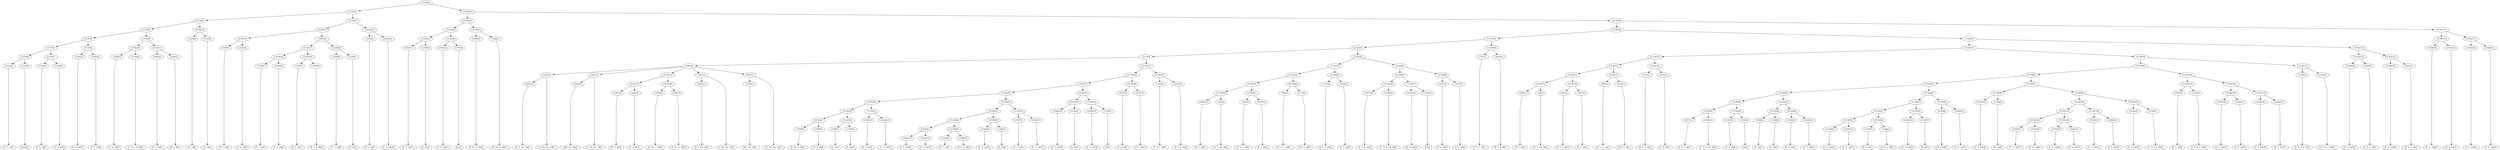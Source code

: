digraph sample{
"L2544(0)"->"[C  E  G](0)"
"L2185(0)"->"[rest](0)"
"L5130(6)"->"L2544(0)"
"L5130(6)"->"L2185(0)"
"L2544(1)"->"[C  E  G](1)"
"L2544(2)"->"[C  E  G](2)"
"L5130(7)"->"L2544(1)"
"L5130(7)"->"L2544(2)"
"L5130(5)"->"L5130(6)"
"L5130(5)"->"L5130(7)"
"L2544(3)"->"[C  E  G](3)"
"L2544(4)"->"[C  E  G](4)"
"L5130(8)"->"L2544(3)"
"L5130(8)"->"L2544(4)"
"L5130(4)"->"L5130(5)"
"L5130(4)"->"L5130(8)"
"L2544(5)"->"[C  E  G](5)"
"L3144(0)"->"[C  D  E  G  B](0)"
"L5130(10)"->"L2544(5)"
"L5130(10)"->"L3144(0)"
"L1895(0)"->"[D  G  B](0)"
"L1895(1)"->"[D  G  B](1)"
"L5130(11)"->"L1895(0)"
"L5130(11)"->"L1895(1)"
"L5130(9)"->"L5130(10)"
"L5130(9)"->"L5130(11)"
"L5130(3)"->"L5130(4)"
"L5130(3)"->"L5130(9)"
"L3568(0)"->"[C  G](0)"
"L1349(0)"->"[D  G](0)"
"L5130(12)"->"L3568(0)"
"L5130(12)"->"L1349(0)"
"L5130(2)"->"L5130(3)"
"L5130(2)"->"L5130(12)"
"L3109(0)"->"[D  F  G](0)"
"L2544(6)"->"[C  E  G](6)"
"L5130(15)"->"L3109(0)"
"L5130(15)"->"L2544(6)"
"L2544(7)"->"[C  E  G](7)"
"L2544(8)"->"[C  E  G](8)"
"L5130(18)"->"L2544(7)"
"L5130(18)"->"L2544(8)"
"L3109(1)"->"[D  F  G](1)"
"L1484(0)"->"[D  G  A  B](0)"
"L5130(19)"->"L3109(1)"
"L5130(19)"->"L1484(0)"
"L5130(17)"->"L5130(18)"
"L5130(17)"->"L5130(19)"
"L2544(9)"->"[C  E  G](9)"
"L1349(1)"->"[D  G](1)"
"L5130(20)"->"L2544(9)"
"L5130(20)"->"L1349(1)"
"L5130(16)"->"L5130(17)"
"L5130(16)"->"L5130(20)"
"L5130(14)"->"L5130(15)"
"L5130(14)"->"L5130(16)"
"L3109(2)"->"[D  F  G](2)"
"L2544(10)"->"[C  E  G](10)"
"L5130(21)"->"L3109(2)"
"L5130(21)"->"L2544(10)"
"L5130(13)"->"L5130(14)"
"L5130(13)"->"L5130(21)"
"L5130(1)"->"L5130(2)"
"L5130(1)"->"L5130(13)"
"L2544(11)"->"[C  E  G](11)"
"L1349(2)"->"[D  G](2)"
"L5130(25)"->"L2544(11)"
"L5130(25)"->"L1349(2)"
"L2544(12)"->"[C  E  G](12)"
"L1796(0)"->"[C](0)"
"L5130(26)"->"L2544(12)"
"L5130(26)"->"L1796(0)"
"L5130(24)"->"L5130(25)"
"L5130(24)"->"L5130(26)"
"L3096(0)"->"[D  Fis  G  B](0)"
"L3096(1)"->"[D  Fis  G  B](1)"
"L5130(27)"->"L3096(0)"
"L5130(27)"->"L3096(1)"
"L5130(23)"->"L5130(24)"
"L5130(23)"->"L5130(27)"
"L4481(0)"->"[D  F  Fis  G](0)"
"L3421(0)"->"L4481(0)"
"L3421(0)"->"[C  Dis  Fis  G](0)"
"L2392(0)"->"[Dis  Fis  G](0)"
"L3421(1)"->"L2392(0)"
"L3421(1)"->"[C  Dis  Fis  G](1)"
"L1895(2)"->"[D  G  B](2)"
"L1895(3)"->"[D  G  B](3)"
"L5130(33)"->"L1895(2)"
"L5130(33)"->"L1895(3)"
"L3096(2)"->"[D  Fis  G  B](2)"
"L3096(3)"->"[D  Fis  G  B](3)"
"L5130(34)"->"L3096(2)"
"L5130(34)"->"L3096(3)"
"L5130(32)"->"L5130(33)"
"L5130(32)"->"L5130(34)"
"L4481(1)"->"[D  F  Fis  G](1)"
"L3421(2)"->"L4481(1)"
"L3421(2)"->"[C  Dis  Fis  G](2)"
"L2392(1)"->"[Dis  Fis  G](1)"
"L3421(3)"->"L2392(1)"
"L3421(3)"->"[C  Dis  Fis  G](3)"
"L5005(0)"->"L3421(0)"
"L5005(0)"->"L3421(1)"
"L5005(0)"->"L5130(32)"
"L5005(0)"->"L3421(2)"
"L5005(0)"->"L3421(3)"
"L3096(4)"->"[D  Fis  G  B](4)"
"L1895(4)"->"[D  G  B](4)"
"L5130(41)"->"L3096(4)"
"L5130(41)"->"L1895(4)"
"L3568(1)"->"[C  G](1)"
"L1349(3)"->"[D  G](3)"
"L5130(42)"->"L3568(1)"
"L5130(42)"->"L1349(3)"
"L5130(40)"->"L5130(41)"
"L5130(40)"->"L5130(42)"
"L3109(3)"->"[D  F  G](3)"
"L2544(13)"->"[C  E  G](13)"
"L5130(43)"->"L3109(3)"
"L5130(43)"->"L2544(13)"
"L5130(39)"->"L5130(40)"
"L5130(39)"->"L5130(43)"
"L2544(14)"->"[C  E  G](14)"
"L2544(15)"->"[C  E  G](15)"
"L5130(47)"->"L2544(14)"
"L5130(47)"->"L2544(15)"
"L3109(4)"->"[D  F  G](4)"
"L1484(1)"->"[D  G  A  B](1)"
"L5130(48)"->"L3109(4)"
"L5130(48)"->"L1484(1)"
"L5130(46)"->"L5130(47)"
"L5130(46)"->"L5130(48)"
"L2544(16)"->"[C  E  G](16)"
"L1349(4)"->"[D  G](4)"
"L5130(49)"->"L2544(16)"
"L5130(49)"->"L1349(4)"
"L5130(45)"->"L5130(46)"
"L5130(45)"->"L5130(49)"
"L3109(5)"->"[D  F  G](5)"
"L2544(17)"->"[C  E  G](17)"
"L5130(50)"->"L3109(5)"
"L5130(50)"->"L2544(17)"
"L5130(44)"->"L5130(45)"
"L5130(44)"->"L5130(50)"
"L5130(38)"->"L5130(39)"
"L5130(38)"->"L5130(44)"
"L2544(18)"->"[C  E  G](18)"
"L1349(5)"->"[D  G](5)"
"L5130(52)"->"L2544(18)"
"L5130(52)"->"L1349(5)"
"L2544(19)"->"[C  E  G](19)"
"L1796(1)"->"[C](1)"
"L5130(53)"->"L2544(19)"
"L5130(53)"->"L1796(1)"
"L5130(51)"->"L5130(52)"
"L5130(51)"->"L5130(53)"
"L5130(37)"->"L5130(38)"
"L5130(37)"->"L5130(51)"
"L4187(0)"->"[C  E  A](0)"
"L4187(1)"->"[C  E  A](1)"
"L5130(54)"->"L4187(0)"
"L5130(54)"->"L4187(1)"
"L5130(36)"->"L5130(37)"
"L5130(36)"->"L5130(54)"
"L-767(0)"->"[C  D  F  A](0)"
"L4619(0)"->"[D  F  A  B](0)"
"L5130(55)"->"L-767(0)"
"L5130(55)"->"L4619(0)"
"L5130(35)"->"L5130(36)"
"L5130(35)"->"L5130(55)"
"L5118(0)"->"L5005(0)"
"L5118(0)"->"L5130(35)"
"L4004(0)"->"[D  F  A](0)"
"L80(0)"->"[D  F  Gis  A](0)"
"L5130(60)"->"L4004(0)"
"L5130(60)"->"L80(0)"
"L862(0)"->"[C  E  A  B](0)"
"L4187(2)"->"[C  E  A](2)"
"L5130(61)"->"L862(0)"
"L5130(61)"->"L4187(2)"
"L5130(59)"->"L5130(60)"
"L5130(59)"->"L5130(61)"
"L606(0)"->"[Cis  E  G  A](0)"
"L2716(0)"->"[Cis  G  A](0)"
"L5130(62)"->"L606(0)"
"L5130(62)"->"L2716(0)"
"L5130(58)"->"L5130(59)"
"L5130(58)"->"L5130(62)"
"L1733(0)"->"[D  E  F  G](0)"
"L4563(0)"->"[C  D  B](0)"
"L5130(63)"->"L1733(0)"
"L5130(63)"->"L4563(0)"
"L5130(57)"->"L5130(58)"
"L5130(57)"->"L5130(63)"
"L2973(0)"->"[C  E  F  A](0)"
"L3586(0)"->"[C  D  E  Gis  B](0)"
"L5130(66)"->"L2973(0)"
"L5130(66)"->"L3586(0)"
"L2544(20)"->"[C  E  G](20)"
"L1796(2)"->"[C](2)"
"L5130(67)"->"L2544(20)"
"L5130(67)"->"L1796(2)"
"L5130(65)"->"L5130(66)"
"L5130(65)"->"L5130(67)"
"L4187(3)"->"[C  E  A](3)"
"L4187(4)"->"[C  E  A](4)"
"L5130(68)"->"L4187(3)"
"L5130(68)"->"L4187(4)"
"L5130(64)"->"L5130(65)"
"L5130(64)"->"L5130(68)"
"L5130(56)"->"L5130(57)"
"L5130(56)"->"L5130(64)"
"L5130(31)"->"L5118(0)"
"L5130(31)"->"L5130(56)"
"L-767(1)"->"[C  D  F  A](1)"
"L4619(1)"->"[D  F  A  B](1)"
"L5130(69)"->"L-767(1)"
"L5130(69)"->"L4619(1)"
"L5130(30)"->"L5130(31)"
"L5130(30)"->"L5130(69)"
"L4004(1)"->"[D  F  A](1)"
"L80(1)"->"[D  F  Gis  A](1)"
"L5130(75)"->"L4004(1)"
"L5130(75)"->"L80(1)"
"L862(1)"->"[C  E  A  B](1)"
"L4187(5)"->"[C  E  A](5)"
"L5130(76)"->"L862(1)"
"L5130(76)"->"L4187(5)"
"L5130(74)"->"L5130(75)"
"L5130(74)"->"L5130(76)"
"L606(1)"->"[Cis  E  G  A](1)"
"L2716(1)"->"[Cis  G  A](1)"
"L5130(77)"->"L606(1)"
"L5130(77)"->"L2716(1)"
"L5130(73)"->"L5130(74)"
"L5130(73)"->"L5130(77)"
"L1733(1)"->"[D  E  F  G](1)"
"L4563(1)"->"[C  D  B](1)"
"L5130(78)"->"L1733(1)"
"L5130(78)"->"L4563(1)"
"L5130(72)"->"L5130(73)"
"L5130(72)"->"L5130(78)"
"L2973(1)"->"[C  E  F  A](1)"
"L3586(1)"->"[C  D  E  Gis  B](1)"
"L5130(85)"->"L2973(1)"
"L5130(85)"->"L3586(1)"
"L4187(6)"->"[C  E  A](6)"
"L1852(0)"->"[A](0)"
"L5130(86)"->"L4187(6)"
"L5130(86)"->"L1852(0)"
"L5130(84)"->"L5130(85)"
"L5130(84)"->"L5130(86)"
"L3568(2)"->"[C  G](2)"
"L1349(6)"->"[D  G](6)"
"L5130(88)"->"L3568(2)"
"L5130(88)"->"L1349(6)"
"L3109(6)"->"[D  F  G](6)"
"L2544(21)"->"[C  E  G](21)"
"L5130(89)"->"L3109(6)"
"L5130(89)"->"L2544(21)"
"L5130(87)"->"L5130(88)"
"L5130(87)"->"L5130(89)"
"L5130(83)"->"L5130(84)"
"L5130(83)"->"L5130(87)"
"L2544(22)"->"[C  E  G](22)"
"L2544(23)"->"[C  E  G](23)"
"L5130(93)"->"L2544(22)"
"L5130(93)"->"L2544(23)"
"L3109(7)"->"[D  F  G](7)"
"L1484(2)"->"[D  G  A  B](2)"
"L5130(94)"->"L3109(7)"
"L5130(94)"->"L1484(2)"
"L5130(92)"->"L5130(93)"
"L5130(92)"->"L5130(94)"
"L2544(24)"->"[C  E  G](24)"
"L1349(7)"->"[D  G](7)"
"L5130(95)"->"L2544(24)"
"L5130(95)"->"L1349(7)"
"L5130(91)"->"L5130(92)"
"L5130(91)"->"L5130(95)"
"L3109(8)"->"[D  F  G](8)"
"L2544(25)"->"[C  E  G](25)"
"L5130(96)"->"L3109(8)"
"L5130(96)"->"L2544(25)"
"L5130(90)"->"L5130(91)"
"L5130(90)"->"L5130(96)"
"L5130(82)"->"L5130(83)"
"L5130(82)"->"L5130(90)"
"L2544(26)"->"[C  E  G](26)"
"L1349(8)"->"[D  G](8)"
"L5130(98)"->"L2544(26)"
"L5130(98)"->"L1349(8)"
"L2544(27)"->"[C  E  G](27)"
"L2544(28)"->"[C  E  G](28)"
"L5130(102)"->"L2544(27)"
"L5130(102)"->"L2544(28)"
"L2544(29)"->"[C  E  G](29)"
"L2544(30)"->"[C  E  G](30)"
"L5130(103)"->"L2544(29)"
"L5130(103)"->"L2544(30)"
"L5130(101)"->"L5130(102)"
"L5130(101)"->"L5130(103)"
"L2544(31)"->"[C  E  G](31)"
"L2544(32)"->"[C  E  G](32)"
"L5130(104)"->"L2544(31)"
"L5130(104)"->"L2544(32)"
"L5130(100)"->"L5130(101)"
"L5130(100)"->"L5130(104)"
"L2544(33)"->"[C  E  G](33)"
"L3144(1)"->"[C  D  E  G  B](1)"
"L5130(105)"->"L2544(33)"
"L5130(105)"->"L3144(1)"
"L5130(99)"->"L5130(100)"
"L5130(99)"->"L5130(105)"
"L5130(97)"->"L5130(98)"
"L5130(97)"->"L5130(99)"
"L5130(81)"->"L5130(82)"
"L5130(81)"->"L5130(97)"
"L1895(5)"->"[D  G  B](5)"
"L3144(2)"->"[C  D  E  G  B](2)"
"L5130(107)"->"L1895(5)"
"L5130(107)"->"L3144(2)"
"L2544(34)"->"[C  E  G](34)"
"L2544(35)"->"[C  E  G](35)"
"L5130(109)"->"L2544(34)"
"L5130(109)"->"L2544(35)"
"L2544(36)"->"[C  E  G](36)"
"L2544(37)"->"[C  E  G](37)"
"L5130(110)"->"L2544(36)"
"L5130(110)"->"L2544(37)"
"L5130(108)"->"L5130(109)"
"L5130(108)"->"L5130(110)"
"L5130(106)"->"L5130(107)"
"L5130(106)"->"L5130(108)"
"L5130(80)"->"L5130(81)"
"L5130(80)"->"L5130(106)"
"L3144(3)"->"[C  D  E  G  B](3)"
"L3144(4)"->"[C  D  E  G  B](4)"
"L5130(111)"->"L3144(3)"
"L5130(111)"->"L3144(4)"
"L5130(79)"->"L5130(80)"
"L5130(79)"->"L5130(111)"
"L5130(71)"->"L5130(72)"
"L5130(71)"->"L5130(79)"
"L2544(38)"->"[C  E  G](38)"
"L3403(0)"->"[C  D  E  G](0)"
"L5130(113)"->"L2544(38)"
"L5130(113)"->"L3403(0)"
"L2544(39)"->"[C  E  G](39)"
"L3403(1)"->"[C  D  E  G](1)"
"L5130(114)"->"L2544(39)"
"L5130(114)"->"L3403(1)"
"L5130(112)"->"L5130(113)"
"L5130(112)"->"L5130(114)"
"L5130(70)"->"L5130(71)"
"L5130(70)"->"L5130(112)"
"L5130(29)"->"L5130(30)"
"L5130(29)"->"L5130(70)"
"L2544(40)"->"[C  E  G](40)"
"L2544(41)"->"[C  E  G](41)"
"L5130(116)"->"L2544(40)"
"L5130(116)"->"L2544(41)"
"L2544(42)"->"[C  E  G](42)"
"L2544(43)"->"[C  E  G](43)"
"L5130(117)"->"L2544(42)"
"L5130(117)"->"L2544(43)"
"L5130(115)"->"L5130(116)"
"L5130(115)"->"L5130(117)"
"L5130(28)"->"L5130(29)"
"L5130(28)"->"L5130(115)"
"L5130(22)"->"L5130(23)"
"L5130(22)"->"L5130(28)"
"L5130(0)"->"L5130(1)"
"L5130(0)"->"L5130(22)"
{rank = min; "L5130(0)"}
{rank = same; "L5130(1)"; "L5130(22)";}
{rank = same; "L5130(2)"; "L5130(13)"; "L5130(23)"; "L5130(28)";}
{rank = same; "L5130(3)"; "L5130(12)"; "L5130(14)"; "L5130(21)"; "L5130(24)"; "L5130(27)"; "L5130(29)"; "L5130(115)";}
{rank = same; "L5130(4)"; "L5130(9)"; "L3568(0)"; "L1349(0)"; "L5130(15)"; "L5130(16)"; "L3109(2)"; "L2544(10)"; "L5130(25)"; "L5130(26)"; "L3096(0)"; "L3096(1)"; "L5130(30)"; "L5130(70)"; "L5130(116)"; "L5130(117)";}
{rank = same; "L5130(5)"; "L5130(8)"; "L5130(10)"; "L5130(11)"; "L3109(0)"; "L2544(6)"; "L5130(17)"; "L5130(20)"; "L2544(11)"; "L1349(2)"; "L2544(12)"; "L1796(0)"; "L5130(31)"; "L5130(69)"; "L5130(71)"; "L5130(112)"; "L2544(40)"; "L2544(41)"; "L2544(42)"; "L2544(43)";}
{rank = same; "L5130(6)"; "L5130(7)"; "L2544(3)"; "L2544(4)"; "L2544(5)"; "L3144(0)"; "L1895(0)"; "L1895(1)"; "L5130(18)"; "L5130(19)"; "L2544(9)"; "L1349(1)"; "L5118(0)"; "L5130(56)"; "L-767(1)"; "L4619(1)"; "L5130(72)"; "L5130(79)"; "L5130(113)"; "L5130(114)";}
{rank = same; "L2544(0)"; "L2185(0)"; "L2544(1)"; "L2544(2)"; "L2544(7)"; "L2544(8)"; "L3109(1)"; "L1484(0)"; "L5005(0)"; "L5130(35)"; "L5130(57)"; "L5130(64)"; "L5130(73)"; "L5130(78)"; "L5130(80)"; "L5130(111)"; "L2544(38)"; "L3403(0)"; "L2544(39)"; "L3403(1)";}
{rank = same; "L3421(0)"; "L3421(1)"; "L5130(32)"; "L3421(2)"; "L3421(3)"; "L5130(36)"; "L5130(55)"; "L5130(58)"; "L5130(63)"; "L5130(65)"; "L5130(68)"; "L5130(74)"; "L5130(77)"; "L1733(1)"; "L4563(1)"; "L5130(81)"; "L5130(106)"; "L3144(3)"; "L3144(4)";}
{rank = same; "L4481(0)"; "L2392(0)"; "L5130(33)"; "L5130(34)"; "L4481(1)"; "L2392(1)"; "L5130(37)"; "L5130(54)"; "L-767(0)"; "L4619(0)"; "L5130(59)"; "L5130(62)"; "L1733(0)"; "L4563(0)"; "L5130(66)"; "L5130(67)"; "L4187(3)"; "L4187(4)"; "L5130(75)"; "L5130(76)"; "L606(1)"; "L2716(1)"; "L5130(82)"; "L5130(97)"; "L5130(107)"; "L5130(108)";}
{rank = same; "L1895(2)"; "L1895(3)"; "L3096(2)"; "L3096(3)"; "L5130(38)"; "L5130(51)"; "L4187(0)"; "L4187(1)"; "L5130(60)"; "L5130(61)"; "L606(0)"; "L2716(0)"; "L2973(0)"; "L3586(0)"; "L2544(20)"; "L1796(2)"; "L4004(1)"; "L80(1)"; "L862(1)"; "L4187(5)"; "L5130(83)"; "L5130(90)"; "L5130(98)"; "L5130(99)"; "L1895(5)"; "L3144(2)"; "L5130(109)"; "L5130(110)";}
{rank = same; "L5130(39)"; "L5130(44)"; "L5130(52)"; "L5130(53)"; "L4004(0)"; "L80(0)"; "L862(0)"; "L4187(2)"; "L5130(84)"; "L5130(87)"; "L5130(91)"; "L5130(96)"; "L2544(26)"; "L1349(8)"; "L5130(100)"; "L5130(105)"; "L2544(34)"; "L2544(35)"; "L2544(36)"; "L2544(37)";}
{rank = same; "L5130(40)"; "L5130(43)"; "L5130(45)"; "L5130(50)"; "L2544(18)"; "L1349(5)"; "L2544(19)"; "L1796(1)"; "L5130(85)"; "L5130(86)"; "L5130(88)"; "L5130(89)"; "L5130(92)"; "L5130(95)"; "L3109(8)"; "L2544(25)"; "L5130(101)"; "L5130(104)"; "L2544(33)"; "L3144(1)";}
{rank = same; "L5130(41)"; "L5130(42)"; "L3109(3)"; "L2544(13)"; "L5130(46)"; "L5130(49)"; "L3109(5)"; "L2544(17)"; "L2973(1)"; "L3586(1)"; "L4187(6)"; "L1852(0)"; "L3568(2)"; "L1349(6)"; "L3109(6)"; "L2544(21)"; "L5130(93)"; "L5130(94)"; "L2544(24)"; "L1349(7)"; "L5130(102)"; "L5130(103)"; "L2544(31)"; "L2544(32)";}
{rank = same; "L3096(4)"; "L1895(4)"; "L3568(1)"; "L1349(3)"; "L5130(47)"; "L5130(48)"; "L2544(16)"; "L1349(4)"; "L2544(22)"; "L2544(23)"; "L3109(7)"; "L1484(2)"; "L2544(27)"; "L2544(28)"; "L2544(29)"; "L2544(30)";}
{rank = same; "L2544(14)"; "L2544(15)"; "L3109(4)"; "L1484(1)";}
{rank = max; "[A](0)"; "[C  D  B](0)"; "[C  D  B](1)"; "[C  D  E  G  B](0)"; "[C  D  E  G  B](1)"; "[C  D  E  G  B](2)"; "[C  D  E  G  B](3)"; "[C  D  E  G  B](4)"; "[C  D  E  G](0)"; "[C  D  E  G](1)"; "[C  D  E  Gis  B](0)"; "[C  D  E  Gis  B](1)"; "[C  D  F  A](0)"; "[C  D  F  A](1)"; "[C  Dis  Fis  G](0)"; "[C  Dis  Fis  G](1)"; "[C  Dis  Fis  G](2)"; "[C  Dis  Fis  G](3)"; "[C  E  A  B](0)"; "[C  E  A  B](1)"; "[C  E  A](0)"; "[C  E  A](1)"; "[C  E  A](2)"; "[C  E  A](3)"; "[C  E  A](4)"; "[C  E  A](5)"; "[C  E  A](6)"; "[C  E  F  A](0)"; "[C  E  F  A](1)"; "[C  E  G](0)"; "[C  E  G](1)"; "[C  E  G](10)"; "[C  E  G](11)"; "[C  E  G](12)"; "[C  E  G](13)"; "[C  E  G](14)"; "[C  E  G](15)"; "[C  E  G](16)"; "[C  E  G](17)"; "[C  E  G](18)"; "[C  E  G](19)"; "[C  E  G](2)"; "[C  E  G](20)"; "[C  E  G](21)"; "[C  E  G](22)"; "[C  E  G](23)"; "[C  E  G](24)"; "[C  E  G](25)"; "[C  E  G](26)"; "[C  E  G](27)"; "[C  E  G](28)"; "[C  E  G](29)"; "[C  E  G](3)"; "[C  E  G](30)"; "[C  E  G](31)"; "[C  E  G](32)"; "[C  E  G](33)"; "[C  E  G](34)"; "[C  E  G](35)"; "[C  E  G](36)"; "[C  E  G](37)"; "[C  E  G](38)"; "[C  E  G](39)"; "[C  E  G](4)"; "[C  E  G](40)"; "[C  E  G](41)"; "[C  E  G](42)"; "[C  E  G](43)"; "[C  E  G](5)"; "[C  E  G](6)"; "[C  E  G](7)"; "[C  E  G](8)"; "[C  E  G](9)"; "[C  G](0)"; "[C  G](1)"; "[C  G](2)"; "[C](0)"; "[C](1)"; "[C](2)"; "[Cis  E  G  A](0)"; "[Cis  E  G  A](1)"; "[Cis  G  A](0)"; "[Cis  G  A](1)"; "[D  E  F  G](0)"; "[D  E  F  G](1)"; "[D  F  A  B](0)"; "[D  F  A  B](1)"; "[D  F  A](0)"; "[D  F  A](1)"; "[D  F  Fis  G](0)"; "[D  F  Fis  G](1)"; "[D  F  G](0)"; "[D  F  G](1)"; "[D  F  G](2)"; "[D  F  G](3)"; "[D  F  G](4)"; "[D  F  G](5)"; "[D  F  G](6)"; "[D  F  G](7)"; "[D  F  G](8)"; "[D  F  Gis  A](0)"; "[D  F  Gis  A](1)"; "[D  Fis  G  B](0)"; "[D  Fis  G  B](1)"; "[D  Fis  G  B](2)"; "[D  Fis  G  B](3)"; "[D  Fis  G  B](4)"; "[D  G  A  B](0)"; "[D  G  A  B](1)"; "[D  G  A  B](2)"; "[D  G  B](0)"; "[D  G  B](1)"; "[D  G  B](2)"; "[D  G  B](3)"; "[D  G  B](4)"; "[D  G  B](5)"; "[D  G](0)"; "[D  G](1)"; "[D  G](2)"; "[D  G](3)"; "[D  G](4)"; "[D  G](5)"; "[D  G](6)"; "[D  G](7)"; "[D  G](8)"; "[Dis  Fis  G](0)"; "[Dis  Fis  G](1)"; "[rest](0)";}
}
